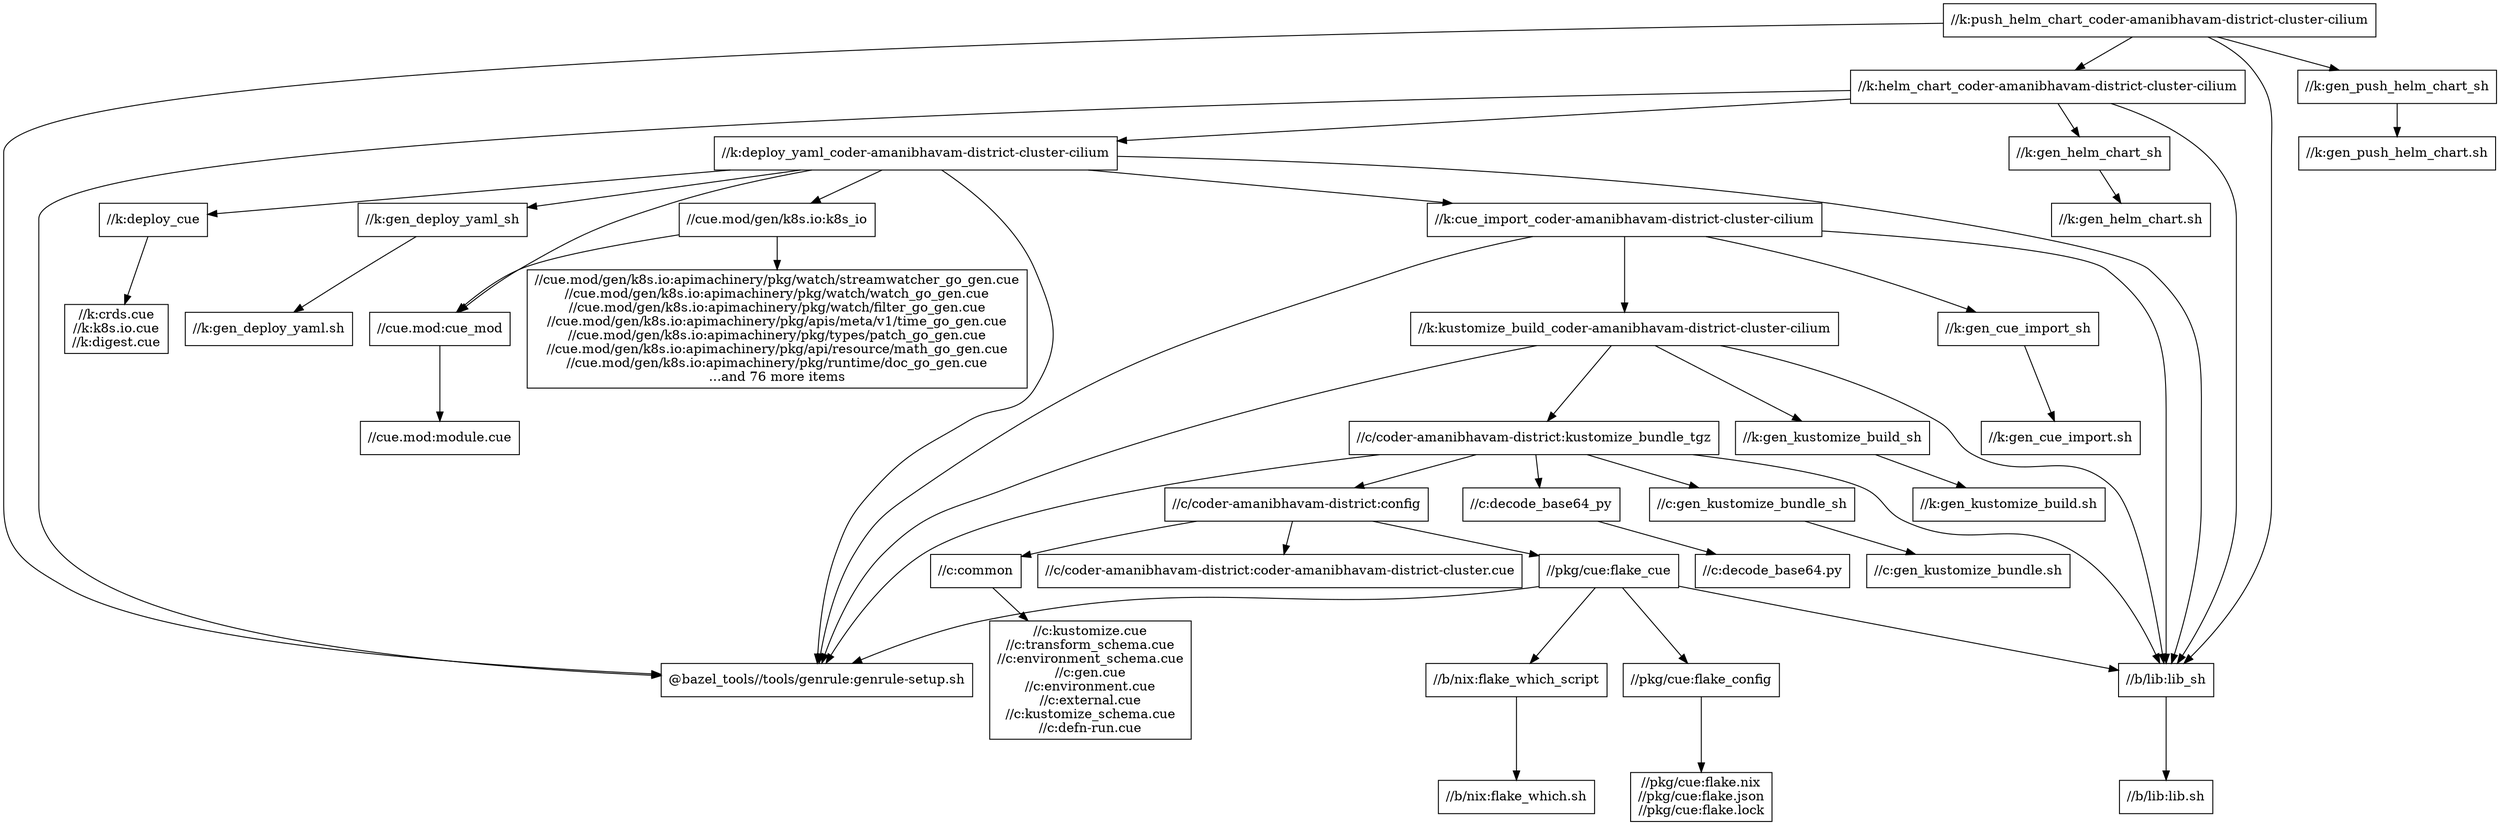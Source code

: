 digraph mygraph {
  node [shape=box];
  "//k:push_helm_chart_coder-amanibhavam-district-cluster-cilium"
  "//k:push_helm_chart_coder-amanibhavam-district-cluster-cilium" -> "//k:helm_chart_coder-amanibhavam-district-cluster-cilium"
  "//k:push_helm_chart_coder-amanibhavam-district-cluster-cilium" -> "//k:gen_push_helm_chart_sh"
  "//k:push_helm_chart_coder-amanibhavam-district-cluster-cilium" -> "//b/lib:lib_sh"
  "//k:push_helm_chart_coder-amanibhavam-district-cluster-cilium" -> "@bazel_tools//tools/genrule:genrule-setup.sh"
  "//k:gen_push_helm_chart_sh"
  "//k:gen_push_helm_chart_sh" -> "//k:gen_push_helm_chart.sh"
  "//k:gen_push_helm_chart.sh"
  "//k:helm_chart_coder-amanibhavam-district-cluster-cilium"
  "//k:helm_chart_coder-amanibhavam-district-cluster-cilium" -> "//k:deploy_yaml_coder-amanibhavam-district-cluster-cilium"
  "//k:helm_chart_coder-amanibhavam-district-cluster-cilium" -> "//k:gen_helm_chart_sh"
  "//k:helm_chart_coder-amanibhavam-district-cluster-cilium" -> "//b/lib:lib_sh"
  "//k:helm_chart_coder-amanibhavam-district-cluster-cilium" -> "@bazel_tools//tools/genrule:genrule-setup.sh"
  "//k:gen_helm_chart_sh"
  "//k:gen_helm_chart_sh" -> "//k:gen_helm_chart.sh"
  "//k:deploy_yaml_coder-amanibhavam-district-cluster-cilium"
  "//k:deploy_yaml_coder-amanibhavam-district-cluster-cilium" -> "//k:cue_import_coder-amanibhavam-district-cluster-cilium"
  "//k:deploy_yaml_coder-amanibhavam-district-cluster-cilium" -> "//k:deploy_cue"
  "//k:deploy_yaml_coder-amanibhavam-district-cluster-cilium" -> "//k:gen_deploy_yaml_sh"
  "//k:deploy_yaml_coder-amanibhavam-district-cluster-cilium" -> "//cue.mod:cue_mod"
  "//k:deploy_yaml_coder-amanibhavam-district-cluster-cilium" -> "//b/lib:lib_sh"
  "//k:deploy_yaml_coder-amanibhavam-district-cluster-cilium" -> "@bazel_tools//tools/genrule:genrule-setup.sh"
  "//k:deploy_yaml_coder-amanibhavam-district-cluster-cilium" -> "//cue.mod/gen/k8s.io:k8s_io"
  "//k:gen_deploy_yaml_sh"
  "//k:gen_deploy_yaml_sh" -> "//k:gen_deploy_yaml.sh"
  "//k:gen_deploy_yaml.sh"
  "//k:deploy_cue"
  "//k:deploy_cue" -> "//k:crds.cue\n//k:k8s.io.cue\n//k:digest.cue"
  "//k:crds.cue\n//k:k8s.io.cue\n//k:digest.cue"
  "//k:cue_import_coder-amanibhavam-district-cluster-cilium"
  "//k:cue_import_coder-amanibhavam-district-cluster-cilium" -> "//k:kustomize_build_coder-amanibhavam-district-cluster-cilium"
  "//k:cue_import_coder-amanibhavam-district-cluster-cilium" -> "//k:gen_cue_import_sh"
  "//k:cue_import_coder-amanibhavam-district-cluster-cilium" -> "//b/lib:lib_sh"
  "//k:cue_import_coder-amanibhavam-district-cluster-cilium" -> "@bazel_tools//tools/genrule:genrule-setup.sh"
  "//k:gen_cue_import_sh"
  "//k:gen_cue_import_sh" -> "//k:gen_cue_import.sh"
  "//k:gen_cue_import.sh"
  "//k:kustomize_build_coder-amanibhavam-district-cluster-cilium"
  "//k:kustomize_build_coder-amanibhavam-district-cluster-cilium" -> "//k:gen_kustomize_build_sh"
  "//k:kustomize_build_coder-amanibhavam-district-cluster-cilium" -> "//c/coder-amanibhavam-district:kustomize_bundle_tgz"
  "//k:kustomize_build_coder-amanibhavam-district-cluster-cilium" -> "//b/lib:lib_sh"
  "//k:kustomize_build_coder-amanibhavam-district-cluster-cilium" -> "@bazel_tools//tools/genrule:genrule-setup.sh"
  "//c/coder-amanibhavam-district:kustomize_bundle_tgz"
  "//c/coder-amanibhavam-district:kustomize_bundle_tgz" -> "//c/coder-amanibhavam-district:config"
  "//c/coder-amanibhavam-district:kustomize_bundle_tgz" -> "@bazel_tools//tools/genrule:genrule-setup.sh"
  "//c/coder-amanibhavam-district:kustomize_bundle_tgz" -> "//c:gen_kustomize_bundle_sh"
  "//c/coder-amanibhavam-district:kustomize_bundle_tgz" -> "//c:decode_base64_py"
  "//c/coder-amanibhavam-district:kustomize_bundle_tgz" -> "//b/lib:lib_sh"
  "//c:decode_base64_py"
  "//c:decode_base64_py" -> "//c:decode_base64.py"
  "//c:decode_base64.py"
  "//c:gen_kustomize_bundle_sh"
  "//c:gen_kustomize_bundle_sh" -> "//c:gen_kustomize_bundle.sh"
  "//c:gen_kustomize_bundle.sh"
  "//c/coder-amanibhavam-district:config"
  "//c/coder-amanibhavam-district:config" -> "//pkg/cue:flake_cue"
  "//c/coder-amanibhavam-district:config" -> "//c/coder-amanibhavam-district:coder-amanibhavam-district-cluster.cue"
  "//c/coder-amanibhavam-district:config" -> "//c:common"
  "//c/coder-amanibhavam-district:coder-amanibhavam-district-cluster.cue"
  "//pkg/cue:flake_cue"
  "//pkg/cue:flake_cue" -> "//pkg/cue:flake_config"
  "//pkg/cue:flake_cue" -> "@bazel_tools//tools/genrule:genrule-setup.sh"
  "//pkg/cue:flake_cue" -> "//b/lib:lib_sh"
  "//pkg/cue:flake_cue" -> "//b/nix:flake_which_script"
  "//b/nix:flake_which_script"
  "//b/nix:flake_which_script" -> "//b/nix:flake_which.sh"
  "//b/nix:flake_which.sh"
  "//b/lib:lib_sh"
  "//b/lib:lib_sh" -> "//b/lib:lib.sh"
  "//b/lib:lib.sh"
  "//pkg/cue:flake_config"
  "//pkg/cue:flake_config" -> "//pkg/cue:flake.nix\n//pkg/cue:flake.json\n//pkg/cue:flake.lock"
  "//pkg/cue:flake.nix\n//pkg/cue:flake.json\n//pkg/cue:flake.lock"
  "//k:gen_kustomize_build_sh"
  "//k:gen_kustomize_build_sh" -> "//k:gen_kustomize_build.sh"
  "//k:gen_kustomize_build.sh"
  "@bazel_tools//tools/genrule:genrule-setup.sh"
  "//k:gen_helm_chart.sh"
  "//cue.mod/gen/k8s.io:k8s_io"
  "//cue.mod/gen/k8s.io:k8s_io" -> "//cue.mod/gen/k8s.io:apimachinery/pkg/watch/streamwatcher_go_gen.cue\n//cue.mod/gen/k8s.io:apimachinery/pkg/watch/watch_go_gen.cue\n//cue.mod/gen/k8s.io:apimachinery/pkg/watch/filter_go_gen.cue\n//cue.mod/gen/k8s.io:apimachinery/pkg/apis/meta/v1/time_go_gen.cue\n//cue.mod/gen/k8s.io:apimachinery/pkg/types/patch_go_gen.cue\n//cue.mod/gen/k8s.io:apimachinery/pkg/api/resource/math_go_gen.cue\n//cue.mod/gen/k8s.io:apimachinery/pkg/runtime/doc_go_gen.cue\n...and 76 more items"
  "//cue.mod/gen/k8s.io:k8s_io" -> "//cue.mod:cue_mod"
  "//cue.mod:cue_mod"
  "//cue.mod:cue_mod" -> "//cue.mod:module.cue"
  "//cue.mod:module.cue"
  "//cue.mod/gen/k8s.io:apimachinery/pkg/watch/streamwatcher_go_gen.cue\n//cue.mod/gen/k8s.io:apimachinery/pkg/watch/watch_go_gen.cue\n//cue.mod/gen/k8s.io:apimachinery/pkg/watch/filter_go_gen.cue\n//cue.mod/gen/k8s.io:apimachinery/pkg/apis/meta/v1/time_go_gen.cue\n//cue.mod/gen/k8s.io:apimachinery/pkg/types/patch_go_gen.cue\n//cue.mod/gen/k8s.io:apimachinery/pkg/api/resource/math_go_gen.cue\n//cue.mod/gen/k8s.io:apimachinery/pkg/runtime/doc_go_gen.cue\n...and 76 more items"
  "//c:common"
  "//c:common" -> "//c:kustomize.cue\n//c:transform_schema.cue\n//c:environment_schema.cue\n//c:gen.cue\n//c:environment.cue\n//c:external.cue\n//c:kustomize_schema.cue\n//c:defn-run.cue"
  "//c:kustomize.cue\n//c:transform_schema.cue\n//c:environment_schema.cue\n//c:gen.cue\n//c:environment.cue\n//c:external.cue\n//c:kustomize_schema.cue\n//c:defn-run.cue"
}
